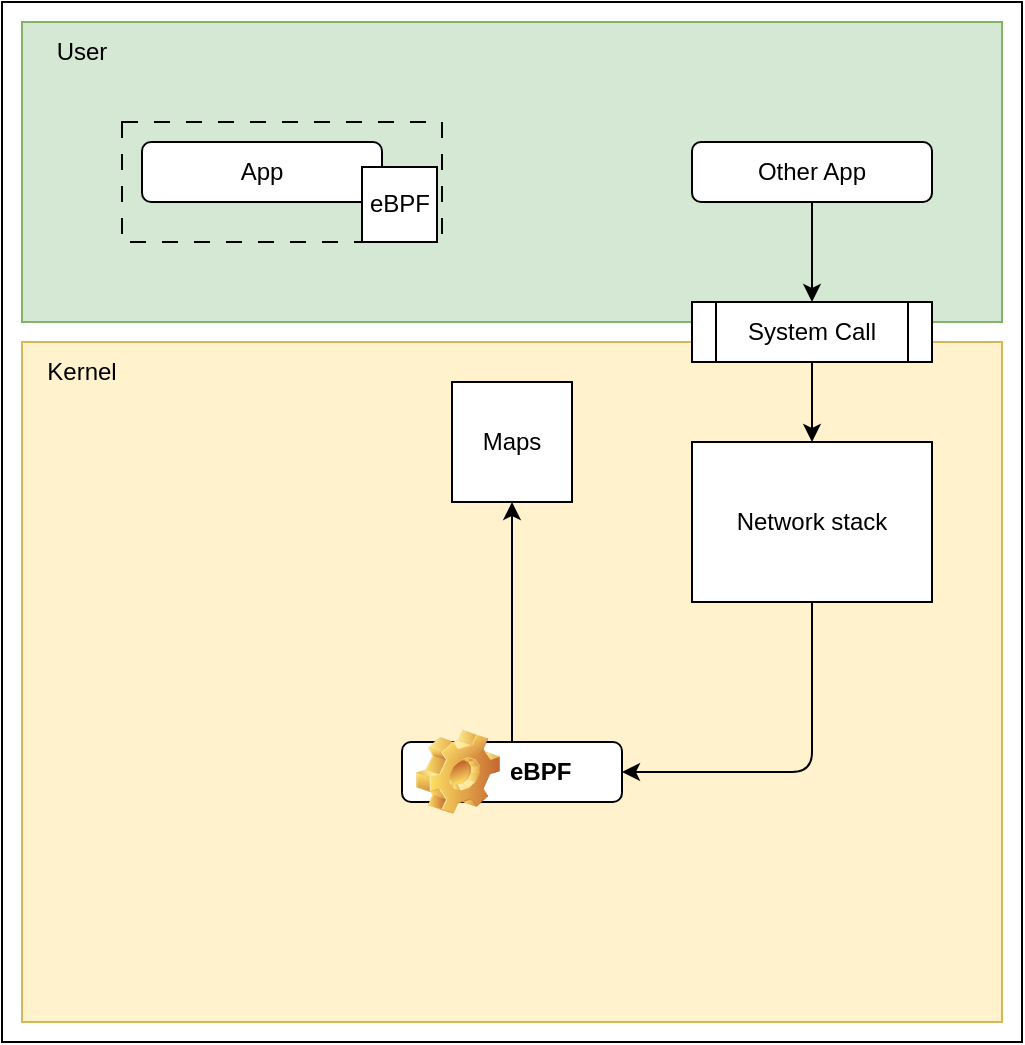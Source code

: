 <mxfile>
    <diagram id="k7L4lr5ufkN8krizCj9h" name="Page-1">
        <mxGraphModel dx="988" dy="773" grid="1" gridSize="10" guides="1" tooltips="1" connect="1" arrows="1" fold="1" page="1" pageScale="1" pageWidth="1169" pageHeight="827" math="0" shadow="0">
            <root>
                <mxCell id="0"/>
                <mxCell id="1" parent="0"/>
                <mxCell id="2" value="" style="rounded=0;whiteSpace=wrap;html=1;" parent="1" vertex="1">
                    <mxGeometry x="120" y="40" width="510" height="520" as="geometry"/>
                </mxCell>
                <mxCell id="3" value="" style="rounded=0;whiteSpace=wrap;html=1;fillColor=#d5e8d4;strokeColor=#82b366;" parent="1" vertex="1">
                    <mxGeometry x="130" y="50" width="490" height="150" as="geometry"/>
                </mxCell>
                <mxCell id="4" value="" style="rounded=0;whiteSpace=wrap;html=1;fillColor=#fff2cc;strokeColor=#d6b656;" parent="1" vertex="1">
                    <mxGeometry x="130" y="210" width="490" height="340" as="geometry"/>
                </mxCell>
                <mxCell id="5" value="User" style="text;html=1;strokeColor=none;fillColor=none;align=center;verticalAlign=middle;whiteSpace=wrap;rounded=0;" parent="1" vertex="1">
                    <mxGeometry x="130" y="50" width="60" height="30" as="geometry"/>
                </mxCell>
                <mxCell id="6" value="Kernel" style="text;html=1;strokeColor=none;fillColor=none;align=center;verticalAlign=middle;whiteSpace=wrap;rounded=0;" parent="1" vertex="1">
                    <mxGeometry x="130" y="210" width="60" height="30" as="geometry"/>
                </mxCell>
                <mxCell id="10" value="" style="rounded=0;whiteSpace=wrap;html=1;fillColor=none;dashed=1;dashPattern=8 8;" parent="1" vertex="1">
                    <mxGeometry x="180" y="100" width="160" height="60" as="geometry"/>
                </mxCell>
                <mxCell id="7" value="App" style="rounded=1;whiteSpace=wrap;html=1;" parent="1" vertex="1">
                    <mxGeometry x="190" y="110" width="120" height="30" as="geometry"/>
                </mxCell>
                <mxCell id="9" value="eBPF" style="whiteSpace=wrap;html=1;aspect=fixed;" parent="1" vertex="1">
                    <mxGeometry x="300" y="122.5" width="37.5" height="37.5" as="geometry"/>
                </mxCell>
                <mxCell id="19" style="edgeStyle=none;html=1;exitX=0.5;exitY=1;exitDx=0;exitDy=0;entryX=0.5;entryY=0;entryDx=0;entryDy=0;" parent="1" edge="1">
                    <mxGeometry relative="1" as="geometry">
                        <mxPoint x="251" y="360" as="targetPoint"/>
                    </mxGeometry>
                </mxCell>
                <mxCell id="29" style="edgeStyle=none;html=1;exitX=0.5;exitY=0;exitDx=0;exitDy=0;entryX=0.5;entryY=1;entryDx=0;entryDy=0;" edge="1" parent="1" source="20" target="28">
                    <mxGeometry relative="1" as="geometry"/>
                </mxCell>
                <mxCell id="20" value="eBPF" style="label;whiteSpace=wrap;html=1;image=img/clipart/Gear_128x128.png" parent="1" vertex="1">
                    <mxGeometry x="320" y="410" width="110" height="30" as="geometry"/>
                </mxCell>
                <mxCell id="24" style="edgeStyle=none;html=1;exitX=0.5;exitY=1;exitDx=0;exitDy=0;entryX=0.5;entryY=0;entryDx=0;entryDy=0;" parent="1" source="21" target="22" edge="1">
                    <mxGeometry relative="1" as="geometry"/>
                </mxCell>
                <mxCell id="21" value="Other App" style="rounded=1;whiteSpace=wrap;html=1;" parent="1" vertex="1">
                    <mxGeometry x="465" y="110" width="120" height="30" as="geometry"/>
                </mxCell>
                <mxCell id="25" style="edgeStyle=none;html=1;exitX=0.5;exitY=1;exitDx=0;exitDy=0;entryX=0.5;entryY=0;entryDx=0;entryDy=0;" parent="1" source="22" target="23" edge="1">
                    <mxGeometry relative="1" as="geometry"/>
                </mxCell>
                <mxCell id="22" value="System Call" style="shape=process;whiteSpace=wrap;html=1;backgroundOutline=1;" parent="1" vertex="1">
                    <mxGeometry x="465" y="190" width="120" height="30" as="geometry"/>
                </mxCell>
                <mxCell id="27" style="edgeStyle=none;html=1;exitX=0.5;exitY=1;exitDx=0;exitDy=0;entryX=1;entryY=0.5;entryDx=0;entryDy=0;" parent="1" source="23" target="20" edge="1">
                    <mxGeometry relative="1" as="geometry">
                        <Array as="points">
                            <mxPoint x="525" y="425"/>
                        </Array>
                    </mxGeometry>
                </mxCell>
                <mxCell id="23" value="Network stack" style="rounded=0;whiteSpace=wrap;html=1;" parent="1" vertex="1">
                    <mxGeometry x="465" y="260" width="120" height="80" as="geometry"/>
                </mxCell>
                <mxCell id="28" value="Maps" style="whiteSpace=wrap;html=1;aspect=fixed;" vertex="1" parent="1">
                    <mxGeometry x="345" y="230" width="60" height="60" as="geometry"/>
                </mxCell>
            </root>
        </mxGraphModel>
    </diagram>
</mxfile>